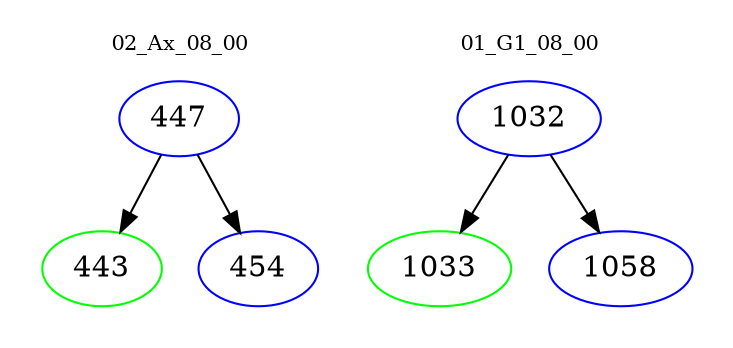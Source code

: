 digraph{
subgraph cluster_0 {
color = white
label = "02_Ax_08_00";
fontsize=10;
T0_447 [label="447", color="blue"]
T0_447 -> T0_443 [color="black"]
T0_443 [label="443", color="green"]
T0_447 -> T0_454 [color="black"]
T0_454 [label="454", color="blue"]
}
subgraph cluster_1 {
color = white
label = "01_G1_08_00";
fontsize=10;
T1_1032 [label="1032", color="blue"]
T1_1032 -> T1_1033 [color="black"]
T1_1033 [label="1033", color="green"]
T1_1032 -> T1_1058 [color="black"]
T1_1058 [label="1058", color="blue"]
}
}
